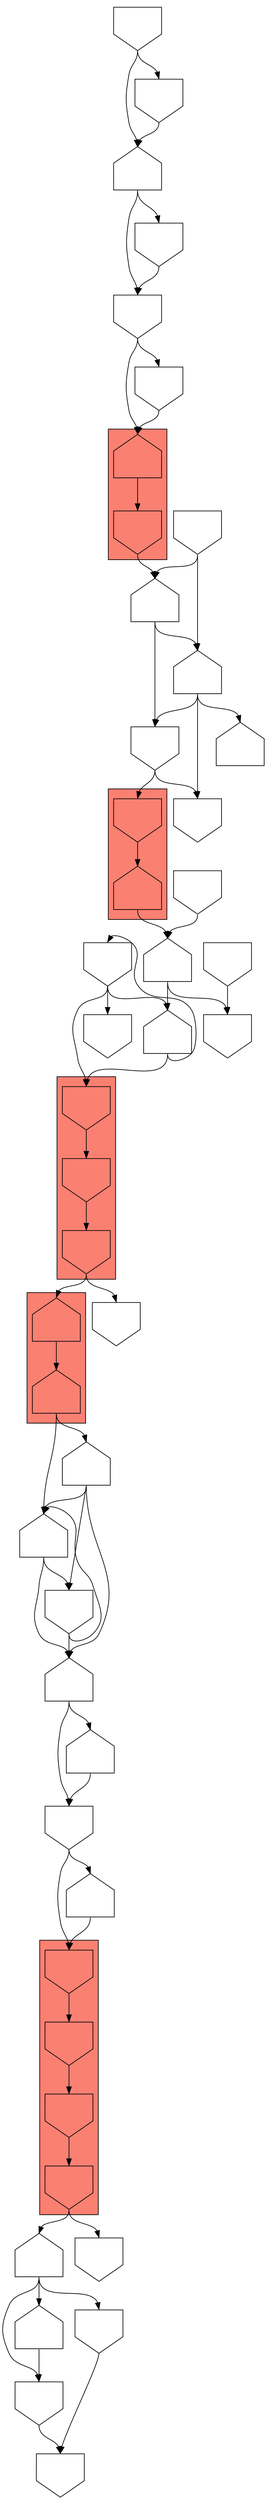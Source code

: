 digraph asm {
	edge [headport=n,tailport=s];
subgraph cluster_C6457_21212 {
	6457 [label="",height=1,width=1,shape=house];
	21212 [label="",height=1,width=1,shape=house];
	style=filled;
	fillcolor=salmon;
}
subgraph cluster_C8439_17631_9017_4950 {
	8439 [label="",height=1,width=1,shape=invhouse];
	17631 [label="",height=1,width=1,shape=invhouse];
	9017 [label="",height=1,width=1,shape=invhouse];
	4950 [label="",height=1,width=1,shape=invhouse];
	style=filled;
	fillcolor=salmon;
}
subgraph cluster_C13031_10004_4486 {
	13031 [label="",height=1,width=1,shape=invhouse];
	10004 [label="",height=1,width=1,shape=invhouse];
	4486 [label="",height=1,width=1,shape=invhouse];
	style=filled;
	fillcolor=salmon;
}
subgraph cluster_C9661_9433 {
	9661 [label="",height=1,width=1,shape=invhouse];
	9433 [label="",height=1,width=1,shape=house];
	style=filled;
	fillcolor=salmon;
}
subgraph cluster_C5131_16183 {
	5131 [label="",height=1,width=1,shape=house];
	16183 [label="",height=1,width=1,shape=invhouse];
	style=filled;
	fillcolor=salmon;
}
	9712 [label="",height=1,width=1,shape=house];
	5004 [label="",height=1,width=1,shape=house];
	3704 [label="",height=1,width=1,shape=invhouse];
	6593 [label="",height=1,width=1,shape=house];
	14911 [label="",height=1,width=1,shape=invhouse];
	14128 [label="",height=1,width=1,shape=invhouse];
	18151 [label="",height=1,width=1,shape=invhouse];
	17580 [label="",height=1,width=1,shape=house];
	13045 [label="",height=1,width=1,shape=invhouse];
	13609 [label="",height=1,width=1,shape=house];
	9925 [label="",height=1,width=1,shape=house];
	5402 [label="",height=1,width=1,shape=invhouse];
	13671 [label="",height=1,width=1,shape=house];
	6344 [label="",height=1,width=1,shape=invhouse];
	2263 [label="",height=1,width=1,shape=invhouse];
	3019 [label="",height=1,width=1,shape=house];
	1075 [label="",height=1,width=1,shape=house];
	5366 [label="",height=1,width=1,shape=invhouse];
	12325 [label="",height=1,width=1,shape=invhouse];
	9421 [label="",height=1,width=1,shape=invhouse];
	16251 [label="",height=1,width=1,shape=invhouse];
	16961 [label="",height=1,width=1,shape=invhouse];
	16353 [label="",height=1,width=1,shape=house];
	16273 [label="",height=1,width=1,shape=house];
	10400 [label="",height=1,width=1,shape=house];
	11611 [label="",height=1,width=1,shape=invhouse];
	5394 [label="",height=1,width=1,shape=invhouse];
	16747 [label="",height=1,width=1,shape=invhouse];
	3557 [label="",height=1,width=1,shape=house];
	14965 [label="",height=1,width=1,shape=invhouse];
	3181 [label="",height=1,width=1,shape=invhouse];
	15192 [label="",height=1,width=1,shape=invhouse];
	13026 [label="",height=1,width=1,shape=invhouse];
	6457 -> 21212
	21212 -> 9712
	21212 -> 13671
	9712 -> 5004
	9712 -> 5402
	5004 -> 3704
	5004 -> 9925
	3704 -> 8439
	3704 -> 13609
	8439 -> 17631
	17631 -> 9017
	9017 -> 4950
	4950 -> 6593
	4950 -> 13045
	6593 -> 14911
	6593 -> 17580
	6593 -> 18151
	14911 -> 14128
	18151 -> 14128
	17580 -> 14911
	13609 -> 8439
	9925 -> 3704
	5402 -> 5004
	5402 -> 9712
	13671 -> 5004
	13671 -> 5402
	13671 -> 9712
	4486 -> 6344
	4486 -> 6457
	10004 -> 4486
	13031 -> 10004
	2263 -> 3019
	2263 -> 13026
	2263 -> 13031
	3019 -> 2263
	3019 -> 13031
	1075 -> 3019
	1075 -> 5366
	12325 -> 5366
	9421 -> 1075
	9433 -> 1075
	9661 -> 9433
	16251 -> 9661
	16251 -> 16961
	16353 -> 16251
	16353 -> 16273
	16353 -> 16961
	10400 -> 16251
	10400 -> 16353
	11611 -> 10400
	11611 -> 16353
	16183 -> 10400
	5131 -> 16183
	5394 -> 5131
	5394 -> 16747
	16747 -> 5131
	3557 -> 5394
	3557 -> 14965
	14965 -> 5394
	3181 -> 3557
	3181 -> 15192
	15192 -> 3557
}